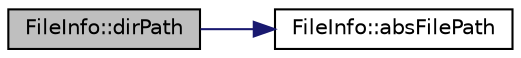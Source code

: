 digraph "FileInfo::dirPath"
{
 // LATEX_PDF_SIZE
  edge [fontname="Helvetica",fontsize="10",labelfontname="Helvetica",labelfontsize="10"];
  node [fontname="Helvetica",fontsize="10",shape=record];
  rankdir="LR";
  Node1 [label="FileInfo::dirPath",height=0.2,width=0.4,color="black", fillcolor="grey75", style="filled", fontcolor="black",tooltip=" "];
  Node1 -> Node2 [color="midnightblue",fontsize="10",style="solid"];
  Node2 [label="FileInfo::absFilePath",height=0.2,width=0.4,color="black", fillcolor="white", style="filled",URL="$classFileInfo.html#af69e3949475014dcdbd504d742bdf270",tooltip=" "];
}
